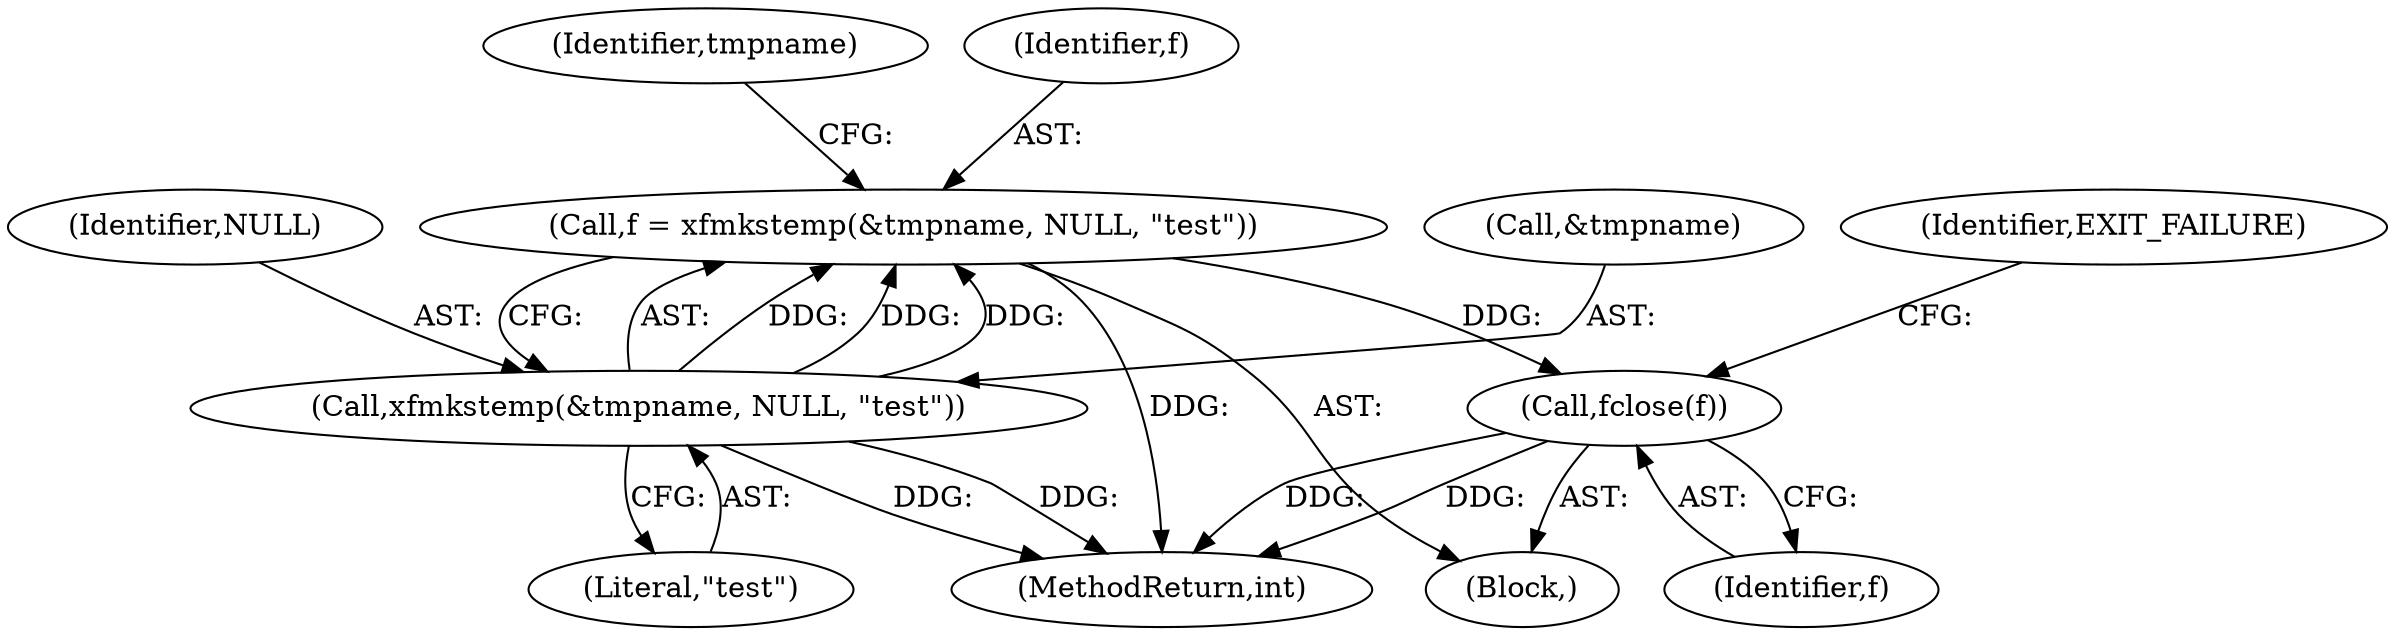 digraph "0_util-linux_bde91c85bdc77975155058276f99d2e0f5eab5a9@API" {
"1000105" [label="(Call,f = xfmkstemp(&tmpname, NULL, \"test\"))"];
"1000107" [label="(Call,xfmkstemp(&tmpname, NULL, \"test\"))"];
"1000116" [label="(Call,fclose(f))"];
"1000102" [label="(Block,)"];
"1000113" [label="(Identifier,tmpname)"];
"1000116" [label="(Call,fclose(f))"];
"1000117" [label="(Identifier,f)"];
"1000107" [label="(Call,xfmkstemp(&tmpname, NULL, \"test\"))"];
"1000119" [label="(Identifier,EXIT_FAILURE)"];
"1000106" [label="(Identifier,f)"];
"1000120" [label="(MethodReturn,int)"];
"1000111" [label="(Literal,\"test\")"];
"1000105" [label="(Call,f = xfmkstemp(&tmpname, NULL, \"test\"))"];
"1000110" [label="(Identifier,NULL)"];
"1000108" [label="(Call,&tmpname)"];
"1000105" -> "1000102"  [label="AST: "];
"1000105" -> "1000107"  [label="CFG: "];
"1000106" -> "1000105"  [label="AST: "];
"1000107" -> "1000105"  [label="AST: "];
"1000113" -> "1000105"  [label="CFG: "];
"1000105" -> "1000120"  [label="DDG: "];
"1000107" -> "1000105"  [label="DDG: "];
"1000107" -> "1000105"  [label="DDG: "];
"1000107" -> "1000105"  [label="DDG: "];
"1000105" -> "1000116"  [label="DDG: "];
"1000107" -> "1000111"  [label="CFG: "];
"1000108" -> "1000107"  [label="AST: "];
"1000110" -> "1000107"  [label="AST: "];
"1000111" -> "1000107"  [label="AST: "];
"1000107" -> "1000120"  [label="DDG: "];
"1000107" -> "1000120"  [label="DDG: "];
"1000116" -> "1000102"  [label="AST: "];
"1000116" -> "1000117"  [label="CFG: "];
"1000117" -> "1000116"  [label="AST: "];
"1000119" -> "1000116"  [label="CFG: "];
"1000116" -> "1000120"  [label="DDG: "];
"1000116" -> "1000120"  [label="DDG: "];
}
